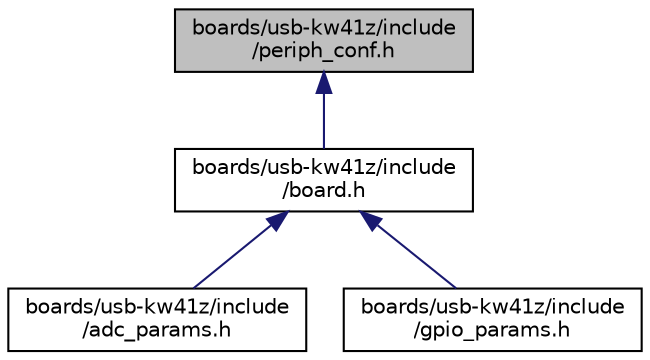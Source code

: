 digraph "boards/usb-kw41z/include/periph_conf.h"
{
 // LATEX_PDF_SIZE
  edge [fontname="Helvetica",fontsize="10",labelfontname="Helvetica",labelfontsize="10"];
  node [fontname="Helvetica",fontsize="10",shape=record];
  Node1 [label="boards/usb-kw41z/include\l/periph_conf.h",height=0.2,width=0.4,color="black", fillcolor="grey75", style="filled", fontcolor="black",tooltip=" "];
  Node1 -> Node2 [dir="back",color="midnightblue",fontsize="10",style="solid",fontname="Helvetica"];
  Node2 [label="boards/usb-kw41z/include\l/board.h",height=0.2,width=0.4,color="black", fillcolor="white", style="filled",URL="$usb-kw41z_2include_2board_8h.html",tooltip="Board specific definitions for the USB-KW41Z."];
  Node2 -> Node3 [dir="back",color="midnightblue",fontsize="10",style="solid",fontname="Helvetica"];
  Node3 [label="boards/usb-kw41z/include\l/adc_params.h",height=0.2,width=0.4,color="black", fillcolor="white", style="filled",URL="$usb-kw41z_2include_2adc__params_8h.html",tooltip="Board specific configuration of direct mapped ADC."];
  Node2 -> Node4 [dir="back",color="midnightblue",fontsize="10",style="solid",fontname="Helvetica"];
  Node4 [label="boards/usb-kw41z/include\l/gpio_params.h",height=0.2,width=0.4,color="black", fillcolor="white", style="filled",URL="$usb-kw41z_2include_2gpio__params_8h.html",tooltip="Board specific configuration of direct mapped GPIOs."];
}
